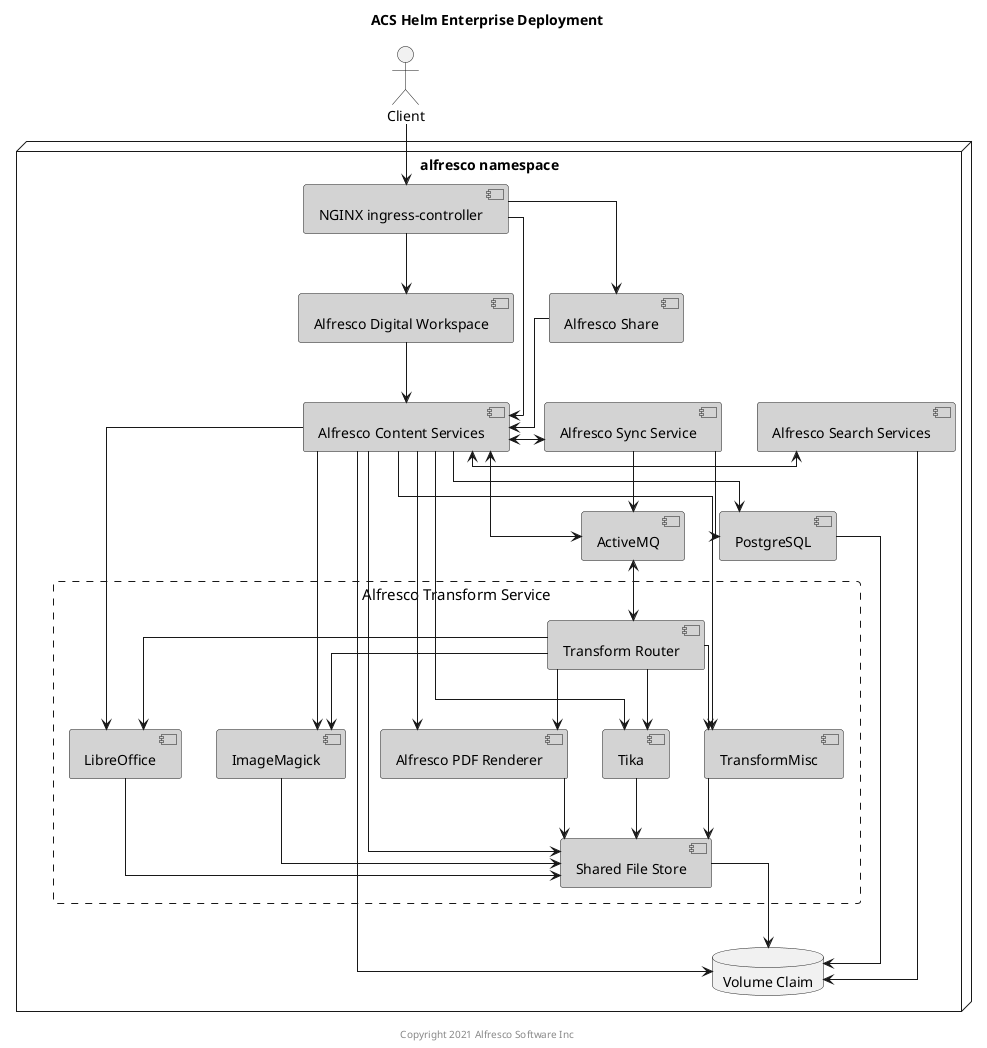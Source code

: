 @startuml

Title: ACS Helm Enterprise Deployment

skinparam componentStyle uml2
skinparam linetype ortho
skinparam rectangle {
    BorderStyle dashed
    FontSize 15
    FontStyle none
}

actor Client

node "alfresco namespace" {
    component "NGINX ingress-controller" as nginx #lightgrey
    component "Alfresco Digital Workspace" as adw #lightgrey
    component "Alfresco Content Services" as acs #lightgrey
    component "Alfresco Search Services" as ass #lightgrey
    component "Alfresco Sync Service" as sync #lightgrey
    component "PostgreSQL" as psql #lightgrey
    component "Alfresco Share" as share #lightgrey
    component "ActiveMQ" as amq #lightgrey
    database "Volume Claim" as vc
    rectangle "Alfresco Transform Service" {
        component "Transform Router" as tr #lightgrey
        component "Shared File Store" as sfs #lightgrey
        component "Alfresco PDF Renderer" as pdfr #lightgrey
        component "LibreOffice" as libr #lightgrey
        component "ImageMagick" as img #lightgrey
        component "Tika" as tika #lightgrey
        component "TransformMisc" as misc #lightgrey
    }
}

Client --> nginx

nginx --> acs
nginx --> share
nginx --> adw

acs --> vc
ass --> vc
psql --> vc
sfs --> vc

ass <-left-> acs
acs --> psql
acs --> pdfr
acs --> libr
acs --> img
acs --> tika
acs --> misc
acs --> sfs
acs <--> amq
tr --> pdfr
tr --> libr
tr --> img
tr --> tika
tr --> misc
tr <-up-> amq
pdfr --> sfs
libr --> sfs
img --> sfs
tika --> sfs
misc --> sfs
share --> acs
adw --> acs

sync <-left-> acs
sync --> psql
sync --> amq

center footer Copyright 2021 Alfresco Software Inc

@enduml
